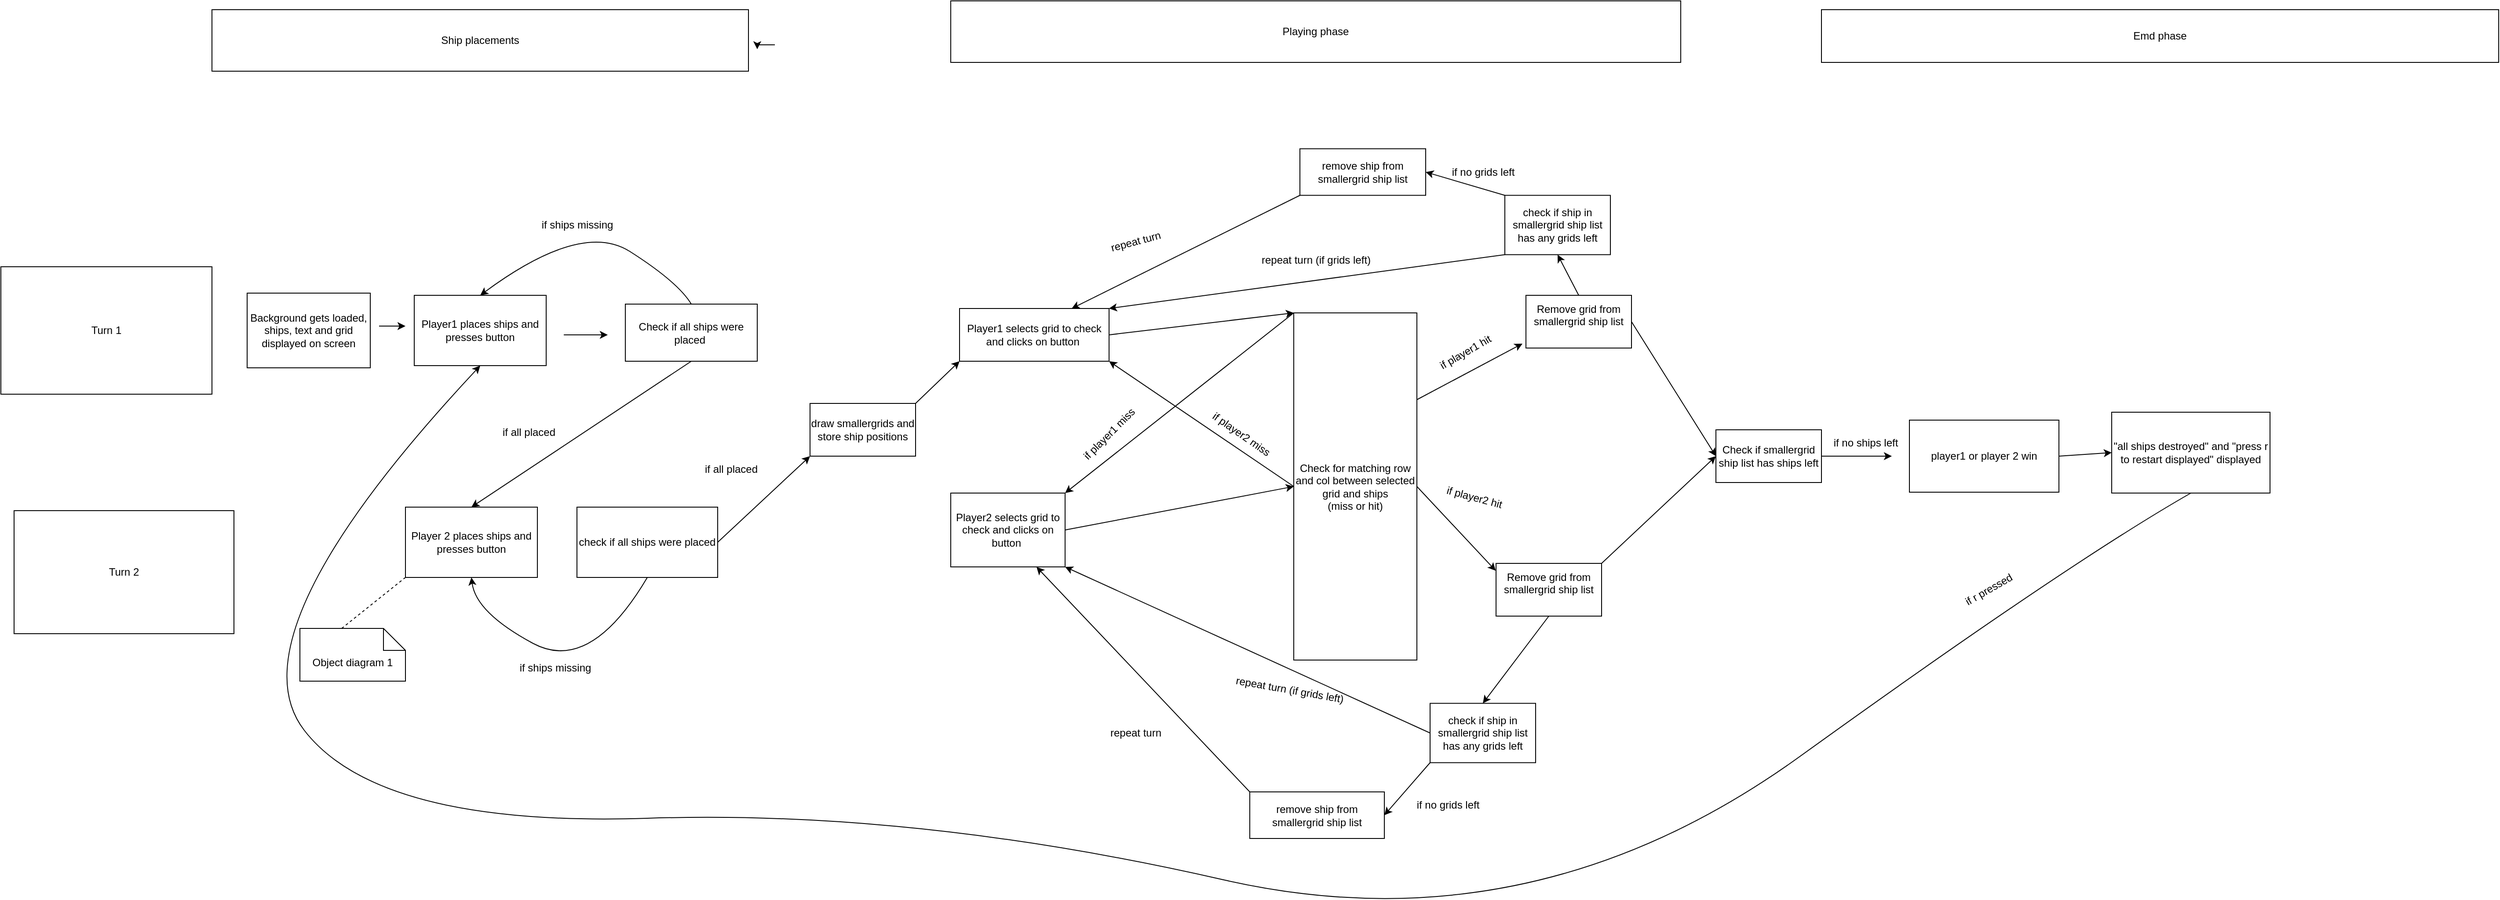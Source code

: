 <mxfile version="24.7.17">
  <diagram name="Seite-1" id="p63VLaspHqnrgBOGA-di">
    <mxGraphModel dx="4070" dy="2388" grid="1" gridSize="10" guides="1" tooltips="1" connect="1" arrows="1" fold="1" page="1" pageScale="1" pageWidth="1654" pageHeight="1169" math="0" shadow="0">
      <root>
        <mxCell id="0" />
        <mxCell id="1" parent="0" />
        <mxCell id="w7tAdLLK2ZvJtZfWx73t-84" style="edgeStyle=orthogonalEdgeStyle;rounded=0;orthogonalLoop=1;jettySize=auto;html=1;" edge="1" parent="1">
          <mxGeometry relative="1" as="geometry">
            <mxPoint x="780" y="45" as="targetPoint" />
            <mxPoint x="800" y="40" as="sourcePoint" />
          </mxGeometry>
        </mxCell>
        <mxCell id="w7tAdLLK2ZvJtZfWx73t-1" value="Ship placements" style="rounded=0;whiteSpace=wrap;html=1;" vertex="1" parent="1">
          <mxGeometry x="160" width="610" height="70" as="geometry" />
        </mxCell>
        <mxCell id="w7tAdLLK2ZvJtZfWx73t-2" value="Turn 1" style="rounded=0;whiteSpace=wrap;html=1;" vertex="1" parent="1">
          <mxGeometry x="-80" y="292.5" width="240" height="145" as="geometry" />
        </mxCell>
        <mxCell id="w7tAdLLK2ZvJtZfWx73t-3" value="Turn 2" style="rounded=0;whiteSpace=wrap;html=1;" vertex="1" parent="1">
          <mxGeometry x="-65" y="570" width="250" height="140" as="geometry" />
        </mxCell>
        <mxCell id="w7tAdLLK2ZvJtZfWx73t-6" value="" style="endArrow=classic;html=1;rounded=0;" edge="1" parent="1">
          <mxGeometry width="50" height="50" relative="1" as="geometry">
            <mxPoint x="350" y="360" as="sourcePoint" />
            <mxPoint x="380" y="360" as="targetPoint" />
          </mxGeometry>
        </mxCell>
        <mxCell id="w7tAdLLK2ZvJtZfWx73t-7" value="Player1 places ships and presses button" style="rounded=0;whiteSpace=wrap;html=1;" vertex="1" parent="1">
          <mxGeometry x="390" y="325" width="150" height="80" as="geometry" />
        </mxCell>
        <mxCell id="w7tAdLLK2ZvJtZfWx73t-8" value="Check if all ships were placed&amp;nbsp;" style="rounded=0;whiteSpace=wrap;html=1;" vertex="1" parent="1">
          <mxGeometry x="630" y="335" width="150" height="65" as="geometry" />
        </mxCell>
        <mxCell id="w7tAdLLK2ZvJtZfWx73t-13" value="" style="endArrow=classic;html=1;rounded=0;" edge="1" parent="1">
          <mxGeometry width="50" height="50" relative="1" as="geometry">
            <mxPoint x="560" y="370" as="sourcePoint" />
            <mxPoint x="610" y="370" as="targetPoint" />
          </mxGeometry>
        </mxCell>
        <mxCell id="w7tAdLLK2ZvJtZfWx73t-14" value="Background gets loaded, ships, text and grid displayed on screen" style="rounded=0;whiteSpace=wrap;html=1;" vertex="1" parent="1">
          <mxGeometry x="200" y="322.5" width="140" height="85" as="geometry" />
        </mxCell>
        <mxCell id="w7tAdLLK2ZvJtZfWx73t-20" value="" style="curved=1;endArrow=classic;html=1;rounded=0;exitX=0.5;exitY=0;exitDx=0;exitDy=0;entryX=0.5;entryY=0;entryDx=0;entryDy=0;" edge="1" parent="1" source="w7tAdLLK2ZvJtZfWx73t-8" target="w7tAdLLK2ZvJtZfWx73t-7">
          <mxGeometry width="50" height="50" relative="1" as="geometry">
            <mxPoint x="640" y="310" as="sourcePoint" />
            <mxPoint x="690" y="260" as="targetPoint" />
            <Array as="points">
              <mxPoint x="690" y="310" />
              <mxPoint x="580" y="240" />
            </Array>
          </mxGeometry>
        </mxCell>
        <mxCell id="w7tAdLLK2ZvJtZfWx73t-21" value="if ships missing" style="text;html=1;align=center;verticalAlign=middle;resizable=0;points=[];autosize=1;strokeColor=none;fillColor=none;" vertex="1" parent="1">
          <mxGeometry x="525" y="230" width="100" height="30" as="geometry" />
        </mxCell>
        <mxCell id="w7tAdLLK2ZvJtZfWx73t-23" value="" style="endArrow=classic;html=1;rounded=0;exitX=0.5;exitY=1;exitDx=0;exitDy=0;entryX=0.5;entryY=0;entryDx=0;entryDy=0;" edge="1" parent="1" source="w7tAdLLK2ZvJtZfWx73t-8" target="w7tAdLLK2ZvJtZfWx73t-25">
          <mxGeometry width="50" height="50" relative="1" as="geometry">
            <mxPoint x="735" y="390" as="sourcePoint" />
            <mxPoint x="220" y="570" as="targetPoint" />
          </mxGeometry>
        </mxCell>
        <mxCell id="w7tAdLLK2ZvJtZfWx73t-24" value="if all placed&lt;div&gt;&lt;br&gt;&lt;/div&gt;" style="text;html=1;align=center;verticalAlign=middle;resizable=0;points=[];autosize=1;strokeColor=none;fillColor=none;" vertex="1" parent="1">
          <mxGeometry x="480" y="468" width="80" height="40" as="geometry" />
        </mxCell>
        <mxCell id="w7tAdLLK2ZvJtZfWx73t-25" value="Player 2 places ships and presses button" style="rounded=0;whiteSpace=wrap;html=1;" vertex="1" parent="1">
          <mxGeometry x="380" y="566" width="150" height="80" as="geometry" />
        </mxCell>
        <mxCell id="w7tAdLLK2ZvJtZfWx73t-26" value="check if all ships were placed" style="rounded=0;whiteSpace=wrap;html=1;" vertex="1" parent="1">
          <mxGeometry x="575" y="566" width="160" height="80" as="geometry" />
        </mxCell>
        <mxCell id="w7tAdLLK2ZvJtZfWx73t-27" value="" style="curved=1;endArrow=classic;html=1;rounded=0;entryX=0.5;entryY=1;entryDx=0;entryDy=0;exitX=0.5;exitY=1;exitDx=0;exitDy=0;" edge="1" parent="1" source="w7tAdLLK2ZvJtZfWx73t-26" target="w7tAdLLK2ZvJtZfWx73t-25">
          <mxGeometry width="50" height="50" relative="1" as="geometry">
            <mxPoint x="460" y="736" as="sourcePoint" />
            <mxPoint x="510" y="686" as="targetPoint" />
            <Array as="points">
              <mxPoint x="590" y="756" />
              <mxPoint x="460" y="686" />
            </Array>
          </mxGeometry>
        </mxCell>
        <mxCell id="w7tAdLLK2ZvJtZfWx73t-28" value="if ships missing" style="text;html=1;align=center;verticalAlign=middle;resizable=0;points=[];autosize=1;strokeColor=none;fillColor=none;" vertex="1" parent="1">
          <mxGeometry x="500" y="734" width="100" height="30" as="geometry" />
        </mxCell>
        <mxCell id="w7tAdLLK2ZvJtZfWx73t-29" value="" style="endArrow=classic;html=1;rounded=0;exitX=1;exitY=0.5;exitDx=0;exitDy=0;entryX=0;entryY=1;entryDx=0;entryDy=0;" edge="1" parent="1" source="w7tAdLLK2ZvJtZfWx73t-26" target="w7tAdLLK2ZvJtZfWx73t-33">
          <mxGeometry width="50" height="50" relative="1" as="geometry">
            <mxPoint x="610" y="600" as="sourcePoint" />
            <mxPoint x="810" y="530" as="targetPoint" />
          </mxGeometry>
        </mxCell>
        <mxCell id="w7tAdLLK2ZvJtZfWx73t-30" value="if all placed" style="text;html=1;align=center;verticalAlign=middle;resizable=0;points=[];autosize=1;strokeColor=none;fillColor=none;" vertex="1" parent="1">
          <mxGeometry x="710" y="508" width="80" height="30" as="geometry" />
        </mxCell>
        <mxCell id="w7tAdLLK2ZvJtZfWx73t-31" value="Playing phase" style="rounded=0;whiteSpace=wrap;html=1;" vertex="1" parent="1">
          <mxGeometry x="1000" y="-10" width="830" height="70" as="geometry" />
        </mxCell>
        <mxCell id="w7tAdLLK2ZvJtZfWx73t-33" value="draw smallergrids and store ship positions" style="rounded=0;whiteSpace=wrap;html=1;" vertex="1" parent="1">
          <mxGeometry x="840" y="448" width="120" height="60" as="geometry" />
        </mxCell>
        <mxCell id="w7tAdLLK2ZvJtZfWx73t-34" value="Player1 selects grid to check and clicks on button&amp;nbsp;" style="rounded=0;whiteSpace=wrap;html=1;" vertex="1" parent="1">
          <mxGeometry x="1010" y="340" width="170" height="60" as="geometry" />
        </mxCell>
        <mxCell id="w7tAdLLK2ZvJtZfWx73t-35" value="" style="endArrow=classic;html=1;rounded=0;exitX=1;exitY=0;exitDx=0;exitDy=0;entryX=0;entryY=1;entryDx=0;entryDy=0;" edge="1" parent="1" source="w7tAdLLK2ZvJtZfWx73t-33" target="w7tAdLLK2ZvJtZfWx73t-34">
          <mxGeometry width="50" height="50" relative="1" as="geometry">
            <mxPoint x="950" y="430" as="sourcePoint" />
            <mxPoint x="1000" y="380" as="targetPoint" />
          </mxGeometry>
        </mxCell>
        <mxCell id="w7tAdLLK2ZvJtZfWx73t-36" value="" style="endArrow=classic;html=1;rounded=0;exitX=1;exitY=0.5;exitDx=0;exitDy=0;entryX=0;entryY=0;entryDx=0;entryDy=0;" edge="1" parent="1" source="w7tAdLLK2ZvJtZfWx73t-34" target="w7tAdLLK2ZvJtZfWx73t-37">
          <mxGeometry width="50" height="50" relative="1" as="geometry">
            <mxPoint x="1230" y="390" as="sourcePoint" />
            <mxPoint x="1240" y="370" as="targetPoint" />
          </mxGeometry>
        </mxCell>
        <mxCell id="w7tAdLLK2ZvJtZfWx73t-37" value="Check for matching row and col between selected grid and ships&lt;div&gt;(miss or hit)&lt;/div&gt;" style="rounded=0;whiteSpace=wrap;html=1;" vertex="1" parent="1">
          <mxGeometry x="1390" y="345" width="140" height="395" as="geometry" />
        </mxCell>
        <mxCell id="w7tAdLLK2ZvJtZfWx73t-41" value="Remove grid from smallergrid ship list&lt;div&gt;&lt;br&gt;&lt;/div&gt;" style="rounded=0;whiteSpace=wrap;html=1;" vertex="1" parent="1">
          <mxGeometry x="1654" y="325" width="120" height="60" as="geometry" />
        </mxCell>
        <mxCell id="w7tAdLLK2ZvJtZfWx73t-46" value="check if ship in smallergrid ship list has any grids left" style="rounded=0;whiteSpace=wrap;html=1;" vertex="1" parent="1">
          <mxGeometry x="1630" y="211.25" width="120" height="67.5" as="geometry" />
        </mxCell>
        <mxCell id="w7tAdLLK2ZvJtZfWx73t-48" value="remove ship from smallergrid ship list" style="rounded=0;whiteSpace=wrap;html=1;" vertex="1" parent="1">
          <mxGeometry x="1397" y="158.25" width="143" height="53" as="geometry" />
        </mxCell>
        <mxCell id="w7tAdLLK2ZvJtZfWx73t-55" value="Player2 selects grid to check and clicks on button&amp;nbsp;" style="rounded=0;whiteSpace=wrap;html=1;" vertex="1" parent="1">
          <mxGeometry x="1000" y="550" width="130" height="84" as="geometry" />
        </mxCell>
        <mxCell id="w7tAdLLK2ZvJtZfWx73t-57" value="Object diagram 1" style="shape=note2;boundedLbl=1;whiteSpace=wrap;html=1;size=25;verticalAlign=top;align=center;" vertex="1" parent="1">
          <mxGeometry x="260" y="704" width="120" height="60" as="geometry" />
        </mxCell>
        <mxCell id="w7tAdLLK2ZvJtZfWx73t-58" value="" style="endArrow=none;dashed=1;html=1;rounded=0;exitX=0;exitY=0;exitDx=47.5;exitDy=0;exitPerimeter=0;entryX=0;entryY=1;entryDx=0;entryDy=0;" edge="1" parent="1" source="w7tAdLLK2ZvJtZfWx73t-57" target="w7tAdLLK2ZvJtZfWx73t-25">
          <mxGeometry width="50" height="50" relative="1" as="geometry">
            <mxPoint x="320" y="680" as="sourcePoint" />
            <mxPoint x="370" y="630" as="targetPoint" />
          </mxGeometry>
        </mxCell>
        <mxCell id="w7tAdLLK2ZvJtZfWx73t-66" value="" style="endArrow=classic;html=1;rounded=0;exitX=1;exitY=0.5;exitDx=0;exitDy=0;entryX=0;entryY=0.5;entryDx=0;entryDy=0;" edge="1" parent="1" source="w7tAdLLK2ZvJtZfWx73t-55" target="w7tAdLLK2ZvJtZfWx73t-37">
          <mxGeometry width="50" height="50" relative="1" as="geometry">
            <mxPoint x="1190" y="670" as="sourcePoint" />
            <mxPoint x="1370" y="510" as="targetPoint" />
          </mxGeometry>
        </mxCell>
        <mxCell id="w7tAdLLK2ZvJtZfWx73t-69" value="" style="endArrow=classic;html=1;rounded=0;exitX=0;exitY=0;exitDx=0;exitDy=0;entryX=1;entryY=0;entryDx=0;entryDy=0;" edge="1" parent="1" source="w7tAdLLK2ZvJtZfWx73t-37" target="w7tAdLLK2ZvJtZfWx73t-55">
          <mxGeometry width="50" height="50" relative="1" as="geometry">
            <mxPoint x="1170" y="490" as="sourcePoint" />
            <mxPoint x="1220" y="440" as="targetPoint" />
          </mxGeometry>
        </mxCell>
        <mxCell id="w7tAdLLK2ZvJtZfWx73t-70" value="if player1 miss" style="text;html=1;align=center;verticalAlign=middle;resizable=0;points=[];autosize=1;strokeColor=none;fillColor=none;rotation=-45;" vertex="1" parent="1">
          <mxGeometry x="1130" y="468" width="100" height="30" as="geometry" />
        </mxCell>
        <mxCell id="w7tAdLLK2ZvJtZfWx73t-71" value="" style="endArrow=classic;html=1;rounded=0;exitX=0;exitY=0.5;exitDx=0;exitDy=0;entryX=1;entryY=1;entryDx=0;entryDy=0;" edge="1" parent="1" source="w7tAdLLK2ZvJtZfWx73t-37" target="w7tAdLLK2ZvJtZfWx73t-34">
          <mxGeometry width="50" height="50" relative="1" as="geometry">
            <mxPoint x="1180" y="740" as="sourcePoint" />
            <mxPoint x="1230" y="690" as="targetPoint" />
          </mxGeometry>
        </mxCell>
        <mxCell id="w7tAdLLK2ZvJtZfWx73t-72" value="if player2 miss" style="text;html=1;align=center;verticalAlign=middle;resizable=0;points=[];autosize=1;strokeColor=none;fillColor=none;rotation=35;" vertex="1" parent="1">
          <mxGeometry x="1280" y="468" width="100" height="30" as="geometry" />
        </mxCell>
        <mxCell id="w7tAdLLK2ZvJtZfWx73t-73" value="" style="endArrow=classic;html=1;rounded=0;exitX=1;exitY=0.25;exitDx=0;exitDy=0;" edge="1" parent="1" source="w7tAdLLK2ZvJtZfWx73t-37">
          <mxGeometry width="50" height="50" relative="1" as="geometry">
            <mxPoint x="1570" y="410" as="sourcePoint" />
            <mxPoint x="1650" y="380" as="targetPoint" />
          </mxGeometry>
        </mxCell>
        <mxCell id="w7tAdLLK2ZvJtZfWx73t-74" value="if player1 hit" style="text;html=1;align=center;verticalAlign=middle;resizable=0;points=[];autosize=1;strokeColor=none;fillColor=none;rotation=-30;" vertex="1" parent="1">
          <mxGeometry x="1540" y="375" width="90" height="30" as="geometry" />
        </mxCell>
        <mxCell id="w7tAdLLK2ZvJtZfWx73t-75" value="" style="endArrow=classic;html=1;rounded=0;exitX=0.5;exitY=0;exitDx=0;exitDy=0;entryX=0.5;entryY=1;entryDx=0;entryDy=0;" edge="1" parent="1" source="w7tAdLLK2ZvJtZfWx73t-41" target="w7tAdLLK2ZvJtZfWx73t-46">
          <mxGeometry width="50" height="50" relative="1" as="geometry">
            <mxPoint x="1780" y="335" as="sourcePoint" />
            <mxPoint x="1830" y="285" as="targetPoint" />
          </mxGeometry>
        </mxCell>
        <mxCell id="w7tAdLLK2ZvJtZfWx73t-76" value="" style="endArrow=classic;html=1;rounded=0;entryX=0.75;entryY=0;entryDx=0;entryDy=0;exitX=0;exitY=1;exitDx=0;exitDy=0;" edge="1" parent="1" source="w7tAdLLK2ZvJtZfWx73t-48" target="w7tAdLLK2ZvJtZfWx73t-34">
          <mxGeometry width="50" height="50" relative="1" as="geometry">
            <mxPoint x="1220" y="300" as="sourcePoint" />
            <mxPoint x="1270" y="250" as="targetPoint" />
          </mxGeometry>
        </mxCell>
        <mxCell id="w7tAdLLK2ZvJtZfWx73t-78" value="repeat turn" style="text;html=1;align=center;verticalAlign=middle;resizable=0;points=[];autosize=1;strokeColor=none;fillColor=none;rotation=-15;" vertex="1" parent="1">
          <mxGeometry x="1170" y="248.75" width="80" height="30" as="geometry" />
        </mxCell>
        <mxCell id="w7tAdLLK2ZvJtZfWx73t-79" value="" style="endArrow=classic;html=1;rounded=0;entryX=1;entryY=0;entryDx=0;entryDy=0;exitX=0;exitY=1;exitDx=0;exitDy=0;" edge="1" parent="1" source="w7tAdLLK2ZvJtZfWx73t-46" target="w7tAdLLK2ZvJtZfWx73t-34">
          <mxGeometry width="50" height="50" relative="1" as="geometry">
            <mxPoint x="1120" y="320" as="sourcePoint" />
            <mxPoint x="1170" y="270" as="targetPoint" />
          </mxGeometry>
        </mxCell>
        <mxCell id="w7tAdLLK2ZvJtZfWx73t-80" value="repeat turn (if grids left)" style="text;html=1;align=center;verticalAlign=middle;resizable=0;points=[];autosize=1;strokeColor=none;fillColor=none;" vertex="1" parent="1">
          <mxGeometry x="1340" y="270" width="150" height="30" as="geometry" />
        </mxCell>
        <mxCell id="w7tAdLLK2ZvJtZfWx73t-81" value="" style="endArrow=classic;html=1;rounded=0;entryX=1;entryY=0.5;entryDx=0;entryDy=0;exitX=0;exitY=0;exitDx=0;exitDy=0;" edge="1" parent="1" source="w7tAdLLK2ZvJtZfWx73t-46" target="w7tAdLLK2ZvJtZfWx73t-48">
          <mxGeometry width="50" height="50" relative="1" as="geometry">
            <mxPoint x="1600" y="190" as="sourcePoint" />
            <mxPoint x="1650" y="140" as="targetPoint" />
          </mxGeometry>
        </mxCell>
        <mxCell id="w7tAdLLK2ZvJtZfWx73t-82" value="if no grids left" style="text;html=1;align=center;verticalAlign=middle;resizable=0;points=[];autosize=1;strokeColor=none;fillColor=none;" vertex="1" parent="1">
          <mxGeometry x="1560" y="169.75" width="90" height="30" as="geometry" />
        </mxCell>
        <mxCell id="w7tAdLLK2ZvJtZfWx73t-85" value="Remove grid from smallergrid ship list&lt;div&gt;&lt;br&gt;&lt;/div&gt;" style="rounded=0;whiteSpace=wrap;html=1;" vertex="1" parent="1">
          <mxGeometry x="1620" y="630" width="120" height="60" as="geometry" />
        </mxCell>
        <mxCell id="w7tAdLLK2ZvJtZfWx73t-86" value="check if ship in smallergrid ship list has any grids left" style="rounded=0;whiteSpace=wrap;html=1;" vertex="1" parent="1">
          <mxGeometry x="1545" y="789.25" width="120" height="67.5" as="geometry" />
        </mxCell>
        <mxCell id="w7tAdLLK2ZvJtZfWx73t-87" value="remove ship from smallergrid ship list" style="rounded=0;whiteSpace=wrap;html=1;" vertex="1" parent="1">
          <mxGeometry x="1340" y="890" width="153" height="53" as="geometry" />
        </mxCell>
        <mxCell id="w7tAdLLK2ZvJtZfWx73t-89" value="" style="endArrow=classic;html=1;rounded=0;exitX=0.5;exitY=1;exitDx=0;exitDy=0;entryX=0.5;entryY=0;entryDx=0;entryDy=0;" edge="1" parent="1" source="w7tAdLLK2ZvJtZfWx73t-85" target="w7tAdLLK2ZvJtZfWx73t-86">
          <mxGeometry width="50" height="50" relative="1" as="geometry">
            <mxPoint x="2183" y="836.75" as="sourcePoint" />
            <mxPoint x="2233" y="786.75" as="targetPoint" />
          </mxGeometry>
        </mxCell>
        <mxCell id="w7tAdLLK2ZvJtZfWx73t-90" value="" style="endArrow=classic;html=1;rounded=0;entryX=1;entryY=0.5;entryDx=0;entryDy=0;exitX=0;exitY=1;exitDx=0;exitDy=0;" edge="1" parent="1" source="w7tAdLLK2ZvJtZfWx73t-86" target="w7tAdLLK2ZvJtZfWx73t-87">
          <mxGeometry width="50" height="50" relative="1" as="geometry">
            <mxPoint x="2003" y="691.75" as="sourcePoint" />
            <mxPoint x="2053" y="641.75" as="targetPoint" />
          </mxGeometry>
        </mxCell>
        <mxCell id="w7tAdLLK2ZvJtZfWx73t-91" value="if no grids left" style="text;html=1;align=center;verticalAlign=middle;resizable=0;points=[];autosize=1;strokeColor=none;fillColor=none;rotation=0;" vertex="1" parent="1">
          <mxGeometry x="1520" y="890" width="90" height="30" as="geometry" />
        </mxCell>
        <mxCell id="w7tAdLLK2ZvJtZfWx73t-93" value="" style="endArrow=classic;html=1;rounded=0;exitX=1;exitY=0.5;exitDx=0;exitDy=0;entryX=-0.003;entryY=0.139;entryDx=0;entryDy=0;entryPerimeter=0;" edge="1" parent="1" source="w7tAdLLK2ZvJtZfWx73t-37" target="w7tAdLLK2ZvJtZfWx73t-85">
          <mxGeometry width="50" height="50" relative="1" as="geometry">
            <mxPoint x="1560" y="560" as="sourcePoint" />
            <mxPoint x="1610" y="510" as="targetPoint" />
          </mxGeometry>
        </mxCell>
        <mxCell id="w7tAdLLK2ZvJtZfWx73t-94" value="if player2 hit" style="text;html=1;align=center;verticalAlign=middle;resizable=0;points=[];autosize=1;strokeColor=none;fillColor=none;rotation=15;" vertex="1" parent="1">
          <mxGeometry x="1550" y="540" width="90" height="30" as="geometry" />
        </mxCell>
        <mxCell id="w7tAdLLK2ZvJtZfWx73t-95" value="" style="endArrow=classic;html=1;rounded=0;exitX=0;exitY=0;exitDx=0;exitDy=0;entryX=0.75;entryY=1;entryDx=0;entryDy=0;" edge="1" parent="1" source="w7tAdLLK2ZvJtZfWx73t-87" target="w7tAdLLK2ZvJtZfWx73t-55">
          <mxGeometry width="50" height="50" relative="1" as="geometry">
            <mxPoint x="1200" y="860" as="sourcePoint" />
            <mxPoint x="1250" y="810" as="targetPoint" />
          </mxGeometry>
        </mxCell>
        <mxCell id="w7tAdLLK2ZvJtZfWx73t-96" value="repeat turn" style="text;html=1;align=center;verticalAlign=middle;resizable=0;points=[];autosize=1;strokeColor=none;fillColor=none;" vertex="1" parent="1">
          <mxGeometry x="1170" y="808" width="80" height="30" as="geometry" />
        </mxCell>
        <mxCell id="w7tAdLLK2ZvJtZfWx73t-97" value="" style="endArrow=classic;html=1;rounded=0;exitX=0;exitY=0.5;exitDx=0;exitDy=0;entryX=1;entryY=1;entryDx=0;entryDy=0;" edge="1" parent="1" source="w7tAdLLK2ZvJtZfWx73t-86" target="w7tAdLLK2ZvJtZfWx73t-55">
          <mxGeometry width="50" height="50" relative="1" as="geometry">
            <mxPoint x="1370" y="810" as="sourcePoint" />
            <mxPoint x="1420" y="760" as="targetPoint" />
          </mxGeometry>
        </mxCell>
        <mxCell id="w7tAdLLK2ZvJtZfWx73t-98" value="repeat turn (if grids left)" style="text;html=1;align=center;verticalAlign=middle;resizable=0;points=[];autosize=1;strokeColor=none;fillColor=none;rotation=10;" vertex="1" parent="1">
          <mxGeometry x="1310" y="759.25" width="150" height="30" as="geometry" />
        </mxCell>
        <mxCell id="w7tAdLLK2ZvJtZfWx73t-100" value="" style="endArrow=classic;html=1;rounded=0;exitX=1;exitY=0;exitDx=0;exitDy=0;entryX=0;entryY=0.5;entryDx=0;entryDy=0;" edge="1" parent="1" source="w7tAdLLK2ZvJtZfWx73t-85" target="w7tAdLLK2ZvJtZfWx73t-103">
          <mxGeometry width="50" height="50" relative="1" as="geometry">
            <mxPoint x="1820" y="600" as="sourcePoint" />
            <mxPoint x="1840" y="420" as="targetPoint" />
          </mxGeometry>
        </mxCell>
        <mxCell id="w7tAdLLK2ZvJtZfWx73t-101" value="Emd phase" style="rounded=0;whiteSpace=wrap;html=1;" vertex="1" parent="1">
          <mxGeometry x="1990" width="770" height="60" as="geometry" />
        </mxCell>
        <mxCell id="w7tAdLLK2ZvJtZfWx73t-103" value="Check if smallergrid ship list has ships left" style="rounded=0;whiteSpace=wrap;html=1;" vertex="1" parent="1">
          <mxGeometry x="1870" y="478" width="120" height="60" as="geometry" />
        </mxCell>
        <mxCell id="w7tAdLLK2ZvJtZfWx73t-104" value="" style="endArrow=classic;html=1;rounded=0;exitX=1;exitY=0.5;exitDx=0;exitDy=0;entryX=0;entryY=0.5;entryDx=0;entryDy=0;" edge="1" parent="1" source="w7tAdLLK2ZvJtZfWx73t-41" target="w7tAdLLK2ZvJtZfWx73t-103">
          <mxGeometry width="50" height="50" relative="1" as="geometry">
            <mxPoint x="1790" y="340" as="sourcePoint" />
            <mxPoint x="1840" y="290" as="targetPoint" />
          </mxGeometry>
        </mxCell>
        <mxCell id="w7tAdLLK2ZvJtZfWx73t-109" value="" style="endArrow=classic;html=1;rounded=0;exitX=1;exitY=0.5;exitDx=0;exitDy=0;" edge="1" parent="1" source="w7tAdLLK2ZvJtZfWx73t-103">
          <mxGeometry width="50" height="50" relative="1" as="geometry">
            <mxPoint x="2020" y="517" as="sourcePoint" />
            <mxPoint x="2070" y="508" as="targetPoint" />
          </mxGeometry>
        </mxCell>
        <mxCell id="w7tAdLLK2ZvJtZfWx73t-112" value="if no ships left" style="text;html=1;align=center;verticalAlign=middle;resizable=0;points=[];autosize=1;strokeColor=none;fillColor=none;" vertex="1" parent="1">
          <mxGeometry x="1990" y="478" width="100" height="30" as="geometry" />
        </mxCell>
        <mxCell id="w7tAdLLK2ZvJtZfWx73t-113" value="player1 or player 2 win" style="rounded=0;whiteSpace=wrap;html=1;" vertex="1" parent="1">
          <mxGeometry x="2090" y="467" width="170" height="82" as="geometry" />
        </mxCell>
        <mxCell id="w7tAdLLK2ZvJtZfWx73t-114" value="&quot;all ships destroyed&quot; and &quot;press r to restart displayed&quot; displayed" style="rounded=0;whiteSpace=wrap;html=1;" vertex="1" parent="1">
          <mxGeometry x="2320" y="458" width="180" height="92" as="geometry" />
        </mxCell>
        <mxCell id="w7tAdLLK2ZvJtZfWx73t-115" value="" style="endArrow=classic;html=1;rounded=0;exitX=1;exitY=0.5;exitDx=0;exitDy=0;entryX=0;entryY=0.5;entryDx=0;entryDy=0;" edge="1" parent="1" source="w7tAdLLK2ZvJtZfWx73t-113" target="w7tAdLLK2ZvJtZfWx73t-114">
          <mxGeometry width="50" height="50" relative="1" as="geometry">
            <mxPoint x="2370" y="620" as="sourcePoint" />
            <mxPoint x="2420" y="570" as="targetPoint" />
          </mxGeometry>
        </mxCell>
        <mxCell id="w7tAdLLK2ZvJtZfWx73t-117" value="" style="curved=1;endArrow=classic;html=1;rounded=0;entryX=0.5;entryY=1;entryDx=0;entryDy=0;exitX=0.5;exitY=1;exitDx=0;exitDy=0;" edge="1" parent="1" source="w7tAdLLK2ZvJtZfWx73t-114" target="w7tAdLLK2ZvJtZfWx73t-7">
          <mxGeometry width="50" height="50" relative="1" as="geometry">
            <mxPoint x="2340" y="670" as="sourcePoint" />
            <mxPoint x="200" y="408" as="targetPoint" />
            <Array as="points">
              <mxPoint x="2270" y="630" />
              <mxPoint x="1660" y="1070" />
              <mxPoint x="960" y="910" />
              <mxPoint x="350" y="930" />
              <mxPoint x="180" y="710" />
            </Array>
          </mxGeometry>
        </mxCell>
        <mxCell id="w7tAdLLK2ZvJtZfWx73t-118" value="if r pressed" style="text;html=1;align=center;verticalAlign=middle;resizable=0;points=[];autosize=1;strokeColor=none;fillColor=none;rotation=-30;" vertex="1" parent="1">
          <mxGeometry x="2140" y="645" width="80" height="30" as="geometry" />
        </mxCell>
      </root>
    </mxGraphModel>
  </diagram>
</mxfile>

